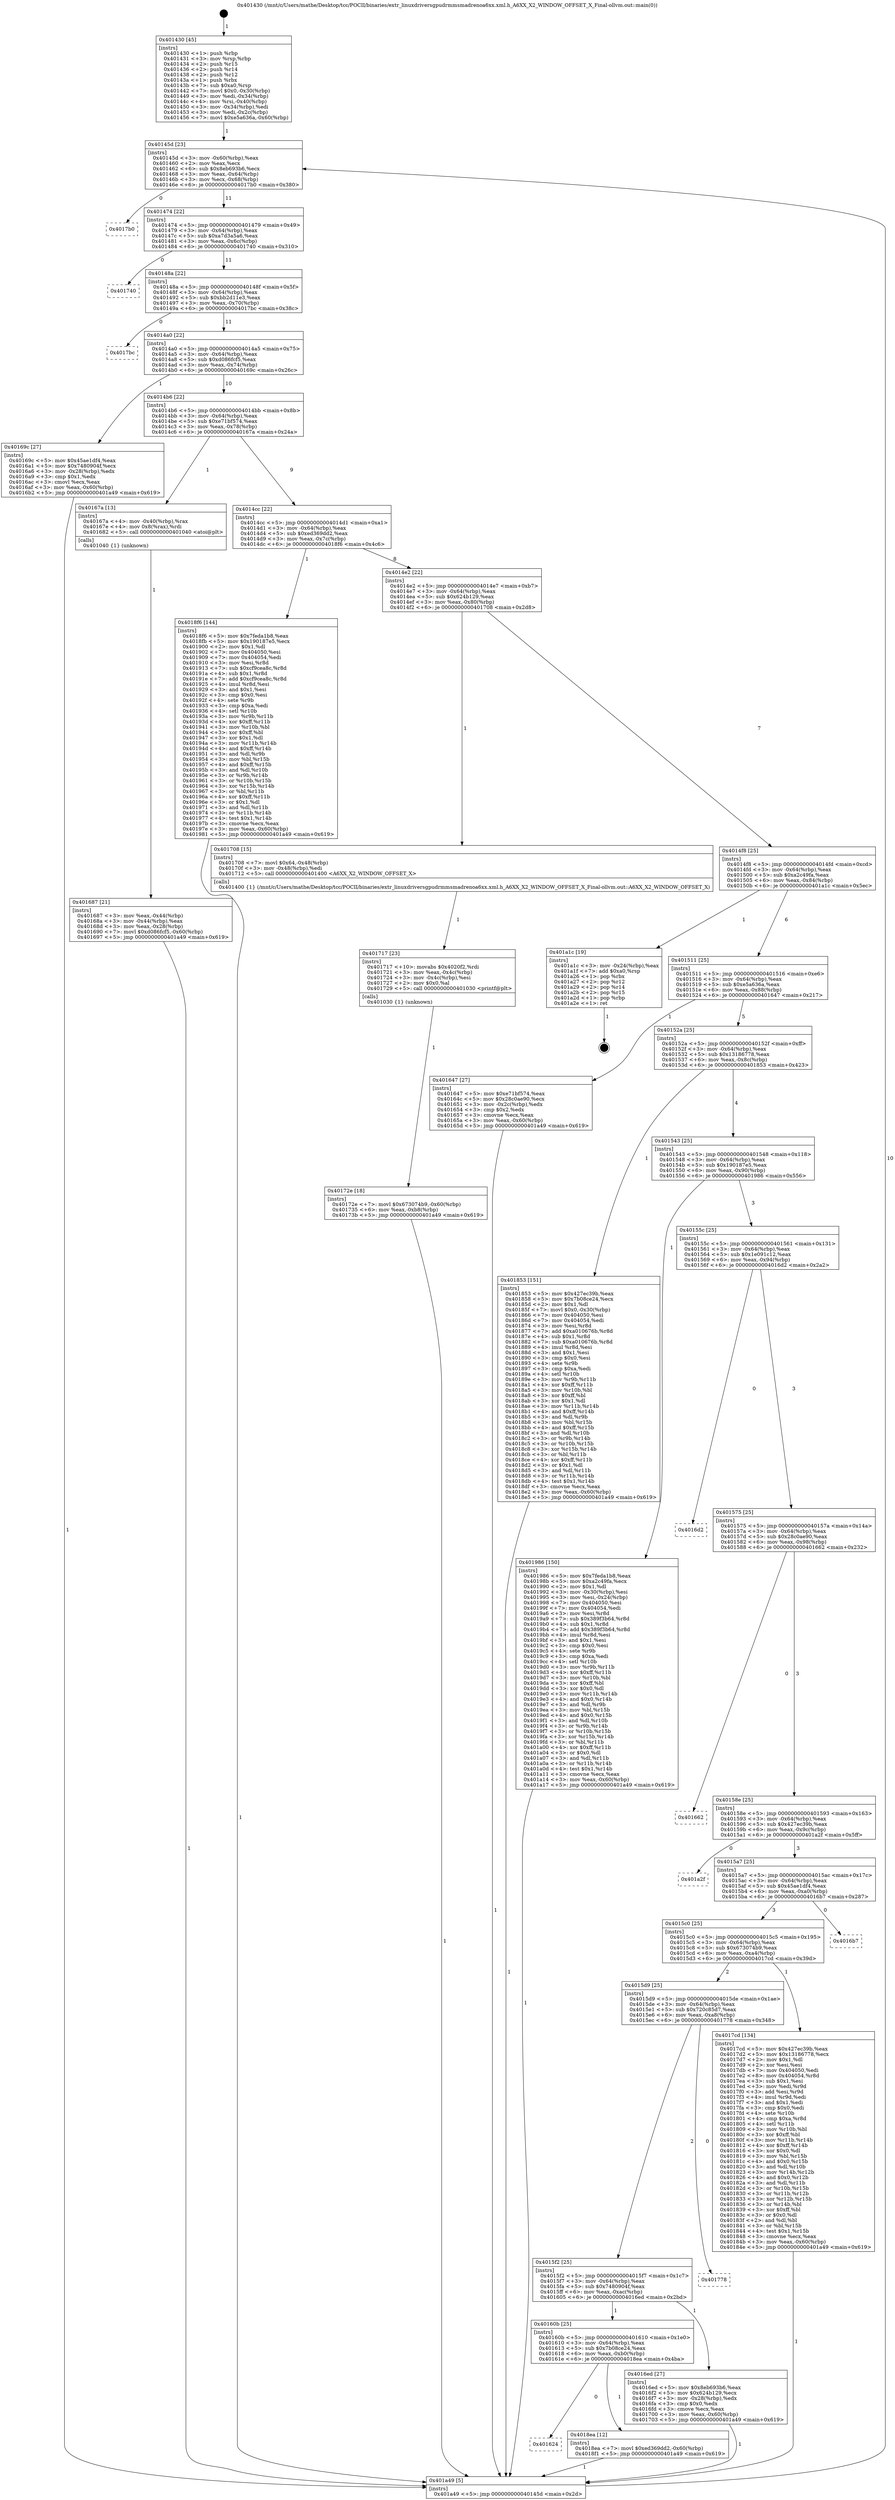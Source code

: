 digraph "0x401430" {
  label = "0x401430 (/mnt/c/Users/mathe/Desktop/tcc/POCII/binaries/extr_linuxdriversgpudrmmsmadrenoa6xx.xml.h_A6XX_X2_WINDOW_OFFSET_X_Final-ollvm.out::main(0))"
  labelloc = "t"
  node[shape=record]

  Entry [label="",width=0.3,height=0.3,shape=circle,fillcolor=black,style=filled]
  "0x40145d" [label="{
     0x40145d [23]\l
     | [instrs]\l
     &nbsp;&nbsp;0x40145d \<+3\>: mov -0x60(%rbp),%eax\l
     &nbsp;&nbsp;0x401460 \<+2\>: mov %eax,%ecx\l
     &nbsp;&nbsp;0x401462 \<+6\>: sub $0x8eb693b6,%ecx\l
     &nbsp;&nbsp;0x401468 \<+3\>: mov %eax,-0x64(%rbp)\l
     &nbsp;&nbsp;0x40146b \<+3\>: mov %ecx,-0x68(%rbp)\l
     &nbsp;&nbsp;0x40146e \<+6\>: je 00000000004017b0 \<main+0x380\>\l
  }"]
  "0x4017b0" [label="{
     0x4017b0\l
  }", style=dashed]
  "0x401474" [label="{
     0x401474 [22]\l
     | [instrs]\l
     &nbsp;&nbsp;0x401474 \<+5\>: jmp 0000000000401479 \<main+0x49\>\l
     &nbsp;&nbsp;0x401479 \<+3\>: mov -0x64(%rbp),%eax\l
     &nbsp;&nbsp;0x40147c \<+5\>: sub $0xa7d3a5a6,%eax\l
     &nbsp;&nbsp;0x401481 \<+3\>: mov %eax,-0x6c(%rbp)\l
     &nbsp;&nbsp;0x401484 \<+6\>: je 0000000000401740 \<main+0x310\>\l
  }"]
  Exit [label="",width=0.3,height=0.3,shape=circle,fillcolor=black,style=filled,peripheries=2]
  "0x401740" [label="{
     0x401740\l
  }", style=dashed]
  "0x40148a" [label="{
     0x40148a [22]\l
     | [instrs]\l
     &nbsp;&nbsp;0x40148a \<+5\>: jmp 000000000040148f \<main+0x5f\>\l
     &nbsp;&nbsp;0x40148f \<+3\>: mov -0x64(%rbp),%eax\l
     &nbsp;&nbsp;0x401492 \<+5\>: sub $0xbb2d11e3,%eax\l
     &nbsp;&nbsp;0x401497 \<+3\>: mov %eax,-0x70(%rbp)\l
     &nbsp;&nbsp;0x40149a \<+6\>: je 00000000004017bc \<main+0x38c\>\l
  }"]
  "0x401624" [label="{
     0x401624\l
  }", style=dashed]
  "0x4017bc" [label="{
     0x4017bc\l
  }", style=dashed]
  "0x4014a0" [label="{
     0x4014a0 [22]\l
     | [instrs]\l
     &nbsp;&nbsp;0x4014a0 \<+5\>: jmp 00000000004014a5 \<main+0x75\>\l
     &nbsp;&nbsp;0x4014a5 \<+3\>: mov -0x64(%rbp),%eax\l
     &nbsp;&nbsp;0x4014a8 \<+5\>: sub $0xd086fcf5,%eax\l
     &nbsp;&nbsp;0x4014ad \<+3\>: mov %eax,-0x74(%rbp)\l
     &nbsp;&nbsp;0x4014b0 \<+6\>: je 000000000040169c \<main+0x26c\>\l
  }"]
  "0x4018ea" [label="{
     0x4018ea [12]\l
     | [instrs]\l
     &nbsp;&nbsp;0x4018ea \<+7\>: movl $0xed369dd2,-0x60(%rbp)\l
     &nbsp;&nbsp;0x4018f1 \<+5\>: jmp 0000000000401a49 \<main+0x619\>\l
  }"]
  "0x40169c" [label="{
     0x40169c [27]\l
     | [instrs]\l
     &nbsp;&nbsp;0x40169c \<+5\>: mov $0x45ae1df4,%eax\l
     &nbsp;&nbsp;0x4016a1 \<+5\>: mov $0x7480904f,%ecx\l
     &nbsp;&nbsp;0x4016a6 \<+3\>: mov -0x28(%rbp),%edx\l
     &nbsp;&nbsp;0x4016a9 \<+3\>: cmp $0x1,%edx\l
     &nbsp;&nbsp;0x4016ac \<+3\>: cmovl %ecx,%eax\l
     &nbsp;&nbsp;0x4016af \<+3\>: mov %eax,-0x60(%rbp)\l
     &nbsp;&nbsp;0x4016b2 \<+5\>: jmp 0000000000401a49 \<main+0x619\>\l
  }"]
  "0x4014b6" [label="{
     0x4014b6 [22]\l
     | [instrs]\l
     &nbsp;&nbsp;0x4014b6 \<+5\>: jmp 00000000004014bb \<main+0x8b\>\l
     &nbsp;&nbsp;0x4014bb \<+3\>: mov -0x64(%rbp),%eax\l
     &nbsp;&nbsp;0x4014be \<+5\>: sub $0xe71bf574,%eax\l
     &nbsp;&nbsp;0x4014c3 \<+3\>: mov %eax,-0x78(%rbp)\l
     &nbsp;&nbsp;0x4014c6 \<+6\>: je 000000000040167a \<main+0x24a\>\l
  }"]
  "0x40172e" [label="{
     0x40172e [18]\l
     | [instrs]\l
     &nbsp;&nbsp;0x40172e \<+7\>: movl $0x673074b9,-0x60(%rbp)\l
     &nbsp;&nbsp;0x401735 \<+6\>: mov %eax,-0xb8(%rbp)\l
     &nbsp;&nbsp;0x40173b \<+5\>: jmp 0000000000401a49 \<main+0x619\>\l
  }"]
  "0x40167a" [label="{
     0x40167a [13]\l
     | [instrs]\l
     &nbsp;&nbsp;0x40167a \<+4\>: mov -0x40(%rbp),%rax\l
     &nbsp;&nbsp;0x40167e \<+4\>: mov 0x8(%rax),%rdi\l
     &nbsp;&nbsp;0x401682 \<+5\>: call 0000000000401040 \<atoi@plt\>\l
     | [calls]\l
     &nbsp;&nbsp;0x401040 \{1\} (unknown)\l
  }"]
  "0x4014cc" [label="{
     0x4014cc [22]\l
     | [instrs]\l
     &nbsp;&nbsp;0x4014cc \<+5\>: jmp 00000000004014d1 \<main+0xa1\>\l
     &nbsp;&nbsp;0x4014d1 \<+3\>: mov -0x64(%rbp),%eax\l
     &nbsp;&nbsp;0x4014d4 \<+5\>: sub $0xed369dd2,%eax\l
     &nbsp;&nbsp;0x4014d9 \<+3\>: mov %eax,-0x7c(%rbp)\l
     &nbsp;&nbsp;0x4014dc \<+6\>: je 00000000004018f6 \<main+0x4c6\>\l
  }"]
  "0x401717" [label="{
     0x401717 [23]\l
     | [instrs]\l
     &nbsp;&nbsp;0x401717 \<+10\>: movabs $0x4020f2,%rdi\l
     &nbsp;&nbsp;0x401721 \<+3\>: mov %eax,-0x4c(%rbp)\l
     &nbsp;&nbsp;0x401724 \<+3\>: mov -0x4c(%rbp),%esi\l
     &nbsp;&nbsp;0x401727 \<+2\>: mov $0x0,%al\l
     &nbsp;&nbsp;0x401729 \<+5\>: call 0000000000401030 \<printf@plt\>\l
     | [calls]\l
     &nbsp;&nbsp;0x401030 \{1\} (unknown)\l
  }"]
  "0x4018f6" [label="{
     0x4018f6 [144]\l
     | [instrs]\l
     &nbsp;&nbsp;0x4018f6 \<+5\>: mov $0x7feda1b8,%eax\l
     &nbsp;&nbsp;0x4018fb \<+5\>: mov $0x190187e5,%ecx\l
     &nbsp;&nbsp;0x401900 \<+2\>: mov $0x1,%dl\l
     &nbsp;&nbsp;0x401902 \<+7\>: mov 0x404050,%esi\l
     &nbsp;&nbsp;0x401909 \<+7\>: mov 0x404054,%edi\l
     &nbsp;&nbsp;0x401910 \<+3\>: mov %esi,%r8d\l
     &nbsp;&nbsp;0x401913 \<+7\>: sub $0xcf9cea8c,%r8d\l
     &nbsp;&nbsp;0x40191a \<+4\>: sub $0x1,%r8d\l
     &nbsp;&nbsp;0x40191e \<+7\>: add $0xcf9cea8c,%r8d\l
     &nbsp;&nbsp;0x401925 \<+4\>: imul %r8d,%esi\l
     &nbsp;&nbsp;0x401929 \<+3\>: and $0x1,%esi\l
     &nbsp;&nbsp;0x40192c \<+3\>: cmp $0x0,%esi\l
     &nbsp;&nbsp;0x40192f \<+4\>: sete %r9b\l
     &nbsp;&nbsp;0x401933 \<+3\>: cmp $0xa,%edi\l
     &nbsp;&nbsp;0x401936 \<+4\>: setl %r10b\l
     &nbsp;&nbsp;0x40193a \<+3\>: mov %r9b,%r11b\l
     &nbsp;&nbsp;0x40193d \<+4\>: xor $0xff,%r11b\l
     &nbsp;&nbsp;0x401941 \<+3\>: mov %r10b,%bl\l
     &nbsp;&nbsp;0x401944 \<+3\>: xor $0xff,%bl\l
     &nbsp;&nbsp;0x401947 \<+3\>: xor $0x1,%dl\l
     &nbsp;&nbsp;0x40194a \<+3\>: mov %r11b,%r14b\l
     &nbsp;&nbsp;0x40194d \<+4\>: and $0xff,%r14b\l
     &nbsp;&nbsp;0x401951 \<+3\>: and %dl,%r9b\l
     &nbsp;&nbsp;0x401954 \<+3\>: mov %bl,%r15b\l
     &nbsp;&nbsp;0x401957 \<+4\>: and $0xff,%r15b\l
     &nbsp;&nbsp;0x40195b \<+3\>: and %dl,%r10b\l
     &nbsp;&nbsp;0x40195e \<+3\>: or %r9b,%r14b\l
     &nbsp;&nbsp;0x401961 \<+3\>: or %r10b,%r15b\l
     &nbsp;&nbsp;0x401964 \<+3\>: xor %r15b,%r14b\l
     &nbsp;&nbsp;0x401967 \<+3\>: or %bl,%r11b\l
     &nbsp;&nbsp;0x40196a \<+4\>: xor $0xff,%r11b\l
     &nbsp;&nbsp;0x40196e \<+3\>: or $0x1,%dl\l
     &nbsp;&nbsp;0x401971 \<+3\>: and %dl,%r11b\l
     &nbsp;&nbsp;0x401974 \<+3\>: or %r11b,%r14b\l
     &nbsp;&nbsp;0x401977 \<+4\>: test $0x1,%r14b\l
     &nbsp;&nbsp;0x40197b \<+3\>: cmovne %ecx,%eax\l
     &nbsp;&nbsp;0x40197e \<+3\>: mov %eax,-0x60(%rbp)\l
     &nbsp;&nbsp;0x401981 \<+5\>: jmp 0000000000401a49 \<main+0x619\>\l
  }"]
  "0x4014e2" [label="{
     0x4014e2 [22]\l
     | [instrs]\l
     &nbsp;&nbsp;0x4014e2 \<+5\>: jmp 00000000004014e7 \<main+0xb7\>\l
     &nbsp;&nbsp;0x4014e7 \<+3\>: mov -0x64(%rbp),%eax\l
     &nbsp;&nbsp;0x4014ea \<+5\>: sub $0x624b129,%eax\l
     &nbsp;&nbsp;0x4014ef \<+3\>: mov %eax,-0x80(%rbp)\l
     &nbsp;&nbsp;0x4014f2 \<+6\>: je 0000000000401708 \<main+0x2d8\>\l
  }"]
  "0x40160b" [label="{
     0x40160b [25]\l
     | [instrs]\l
     &nbsp;&nbsp;0x40160b \<+5\>: jmp 0000000000401610 \<main+0x1e0\>\l
     &nbsp;&nbsp;0x401610 \<+3\>: mov -0x64(%rbp),%eax\l
     &nbsp;&nbsp;0x401613 \<+5\>: sub $0x7b08ce24,%eax\l
     &nbsp;&nbsp;0x401618 \<+6\>: mov %eax,-0xb0(%rbp)\l
     &nbsp;&nbsp;0x40161e \<+6\>: je 00000000004018ea \<main+0x4ba\>\l
  }"]
  "0x401708" [label="{
     0x401708 [15]\l
     | [instrs]\l
     &nbsp;&nbsp;0x401708 \<+7\>: movl $0x64,-0x48(%rbp)\l
     &nbsp;&nbsp;0x40170f \<+3\>: mov -0x48(%rbp),%edi\l
     &nbsp;&nbsp;0x401712 \<+5\>: call 0000000000401400 \<A6XX_X2_WINDOW_OFFSET_X\>\l
     | [calls]\l
     &nbsp;&nbsp;0x401400 \{1\} (/mnt/c/Users/mathe/Desktop/tcc/POCII/binaries/extr_linuxdriversgpudrmmsmadrenoa6xx.xml.h_A6XX_X2_WINDOW_OFFSET_X_Final-ollvm.out::A6XX_X2_WINDOW_OFFSET_X)\l
  }"]
  "0x4014f8" [label="{
     0x4014f8 [25]\l
     | [instrs]\l
     &nbsp;&nbsp;0x4014f8 \<+5\>: jmp 00000000004014fd \<main+0xcd\>\l
     &nbsp;&nbsp;0x4014fd \<+3\>: mov -0x64(%rbp),%eax\l
     &nbsp;&nbsp;0x401500 \<+5\>: sub $0xa2c49fa,%eax\l
     &nbsp;&nbsp;0x401505 \<+6\>: mov %eax,-0x84(%rbp)\l
     &nbsp;&nbsp;0x40150b \<+6\>: je 0000000000401a1c \<main+0x5ec\>\l
  }"]
  "0x4016ed" [label="{
     0x4016ed [27]\l
     | [instrs]\l
     &nbsp;&nbsp;0x4016ed \<+5\>: mov $0x8eb693b6,%eax\l
     &nbsp;&nbsp;0x4016f2 \<+5\>: mov $0x624b129,%ecx\l
     &nbsp;&nbsp;0x4016f7 \<+3\>: mov -0x28(%rbp),%edx\l
     &nbsp;&nbsp;0x4016fa \<+3\>: cmp $0x0,%edx\l
     &nbsp;&nbsp;0x4016fd \<+3\>: cmove %ecx,%eax\l
     &nbsp;&nbsp;0x401700 \<+3\>: mov %eax,-0x60(%rbp)\l
     &nbsp;&nbsp;0x401703 \<+5\>: jmp 0000000000401a49 \<main+0x619\>\l
  }"]
  "0x401a1c" [label="{
     0x401a1c [19]\l
     | [instrs]\l
     &nbsp;&nbsp;0x401a1c \<+3\>: mov -0x24(%rbp),%eax\l
     &nbsp;&nbsp;0x401a1f \<+7\>: add $0xa0,%rsp\l
     &nbsp;&nbsp;0x401a26 \<+1\>: pop %rbx\l
     &nbsp;&nbsp;0x401a27 \<+2\>: pop %r12\l
     &nbsp;&nbsp;0x401a29 \<+2\>: pop %r14\l
     &nbsp;&nbsp;0x401a2b \<+2\>: pop %r15\l
     &nbsp;&nbsp;0x401a2d \<+1\>: pop %rbp\l
     &nbsp;&nbsp;0x401a2e \<+1\>: ret\l
  }"]
  "0x401511" [label="{
     0x401511 [25]\l
     | [instrs]\l
     &nbsp;&nbsp;0x401511 \<+5\>: jmp 0000000000401516 \<main+0xe6\>\l
     &nbsp;&nbsp;0x401516 \<+3\>: mov -0x64(%rbp),%eax\l
     &nbsp;&nbsp;0x401519 \<+5\>: sub $0xe5a636a,%eax\l
     &nbsp;&nbsp;0x40151e \<+6\>: mov %eax,-0x88(%rbp)\l
     &nbsp;&nbsp;0x401524 \<+6\>: je 0000000000401647 \<main+0x217\>\l
  }"]
  "0x4015f2" [label="{
     0x4015f2 [25]\l
     | [instrs]\l
     &nbsp;&nbsp;0x4015f2 \<+5\>: jmp 00000000004015f7 \<main+0x1c7\>\l
     &nbsp;&nbsp;0x4015f7 \<+3\>: mov -0x64(%rbp),%eax\l
     &nbsp;&nbsp;0x4015fa \<+5\>: sub $0x7480904f,%eax\l
     &nbsp;&nbsp;0x4015ff \<+6\>: mov %eax,-0xac(%rbp)\l
     &nbsp;&nbsp;0x401605 \<+6\>: je 00000000004016ed \<main+0x2bd\>\l
  }"]
  "0x401647" [label="{
     0x401647 [27]\l
     | [instrs]\l
     &nbsp;&nbsp;0x401647 \<+5\>: mov $0xe71bf574,%eax\l
     &nbsp;&nbsp;0x40164c \<+5\>: mov $0x28c0ae90,%ecx\l
     &nbsp;&nbsp;0x401651 \<+3\>: mov -0x2c(%rbp),%edx\l
     &nbsp;&nbsp;0x401654 \<+3\>: cmp $0x2,%edx\l
     &nbsp;&nbsp;0x401657 \<+3\>: cmovne %ecx,%eax\l
     &nbsp;&nbsp;0x40165a \<+3\>: mov %eax,-0x60(%rbp)\l
     &nbsp;&nbsp;0x40165d \<+5\>: jmp 0000000000401a49 \<main+0x619\>\l
  }"]
  "0x40152a" [label="{
     0x40152a [25]\l
     | [instrs]\l
     &nbsp;&nbsp;0x40152a \<+5\>: jmp 000000000040152f \<main+0xff\>\l
     &nbsp;&nbsp;0x40152f \<+3\>: mov -0x64(%rbp),%eax\l
     &nbsp;&nbsp;0x401532 \<+5\>: sub $0x13186778,%eax\l
     &nbsp;&nbsp;0x401537 \<+6\>: mov %eax,-0x8c(%rbp)\l
     &nbsp;&nbsp;0x40153d \<+6\>: je 0000000000401853 \<main+0x423\>\l
  }"]
  "0x401a49" [label="{
     0x401a49 [5]\l
     | [instrs]\l
     &nbsp;&nbsp;0x401a49 \<+5\>: jmp 000000000040145d \<main+0x2d\>\l
  }"]
  "0x401430" [label="{
     0x401430 [45]\l
     | [instrs]\l
     &nbsp;&nbsp;0x401430 \<+1\>: push %rbp\l
     &nbsp;&nbsp;0x401431 \<+3\>: mov %rsp,%rbp\l
     &nbsp;&nbsp;0x401434 \<+2\>: push %r15\l
     &nbsp;&nbsp;0x401436 \<+2\>: push %r14\l
     &nbsp;&nbsp;0x401438 \<+2\>: push %r12\l
     &nbsp;&nbsp;0x40143a \<+1\>: push %rbx\l
     &nbsp;&nbsp;0x40143b \<+7\>: sub $0xa0,%rsp\l
     &nbsp;&nbsp;0x401442 \<+7\>: movl $0x0,-0x30(%rbp)\l
     &nbsp;&nbsp;0x401449 \<+3\>: mov %edi,-0x34(%rbp)\l
     &nbsp;&nbsp;0x40144c \<+4\>: mov %rsi,-0x40(%rbp)\l
     &nbsp;&nbsp;0x401450 \<+3\>: mov -0x34(%rbp),%edi\l
     &nbsp;&nbsp;0x401453 \<+3\>: mov %edi,-0x2c(%rbp)\l
     &nbsp;&nbsp;0x401456 \<+7\>: movl $0xe5a636a,-0x60(%rbp)\l
  }"]
  "0x401687" [label="{
     0x401687 [21]\l
     | [instrs]\l
     &nbsp;&nbsp;0x401687 \<+3\>: mov %eax,-0x44(%rbp)\l
     &nbsp;&nbsp;0x40168a \<+3\>: mov -0x44(%rbp),%eax\l
     &nbsp;&nbsp;0x40168d \<+3\>: mov %eax,-0x28(%rbp)\l
     &nbsp;&nbsp;0x401690 \<+7\>: movl $0xd086fcf5,-0x60(%rbp)\l
     &nbsp;&nbsp;0x401697 \<+5\>: jmp 0000000000401a49 \<main+0x619\>\l
  }"]
  "0x401778" [label="{
     0x401778\l
  }", style=dashed]
  "0x401853" [label="{
     0x401853 [151]\l
     | [instrs]\l
     &nbsp;&nbsp;0x401853 \<+5\>: mov $0x427ec39b,%eax\l
     &nbsp;&nbsp;0x401858 \<+5\>: mov $0x7b08ce24,%ecx\l
     &nbsp;&nbsp;0x40185d \<+2\>: mov $0x1,%dl\l
     &nbsp;&nbsp;0x40185f \<+7\>: movl $0x0,-0x30(%rbp)\l
     &nbsp;&nbsp;0x401866 \<+7\>: mov 0x404050,%esi\l
     &nbsp;&nbsp;0x40186d \<+7\>: mov 0x404054,%edi\l
     &nbsp;&nbsp;0x401874 \<+3\>: mov %esi,%r8d\l
     &nbsp;&nbsp;0x401877 \<+7\>: add $0xa010676b,%r8d\l
     &nbsp;&nbsp;0x40187e \<+4\>: sub $0x1,%r8d\l
     &nbsp;&nbsp;0x401882 \<+7\>: sub $0xa010676b,%r8d\l
     &nbsp;&nbsp;0x401889 \<+4\>: imul %r8d,%esi\l
     &nbsp;&nbsp;0x40188d \<+3\>: and $0x1,%esi\l
     &nbsp;&nbsp;0x401890 \<+3\>: cmp $0x0,%esi\l
     &nbsp;&nbsp;0x401893 \<+4\>: sete %r9b\l
     &nbsp;&nbsp;0x401897 \<+3\>: cmp $0xa,%edi\l
     &nbsp;&nbsp;0x40189a \<+4\>: setl %r10b\l
     &nbsp;&nbsp;0x40189e \<+3\>: mov %r9b,%r11b\l
     &nbsp;&nbsp;0x4018a1 \<+4\>: xor $0xff,%r11b\l
     &nbsp;&nbsp;0x4018a5 \<+3\>: mov %r10b,%bl\l
     &nbsp;&nbsp;0x4018a8 \<+3\>: xor $0xff,%bl\l
     &nbsp;&nbsp;0x4018ab \<+3\>: xor $0x1,%dl\l
     &nbsp;&nbsp;0x4018ae \<+3\>: mov %r11b,%r14b\l
     &nbsp;&nbsp;0x4018b1 \<+4\>: and $0xff,%r14b\l
     &nbsp;&nbsp;0x4018b5 \<+3\>: and %dl,%r9b\l
     &nbsp;&nbsp;0x4018b8 \<+3\>: mov %bl,%r15b\l
     &nbsp;&nbsp;0x4018bb \<+4\>: and $0xff,%r15b\l
     &nbsp;&nbsp;0x4018bf \<+3\>: and %dl,%r10b\l
     &nbsp;&nbsp;0x4018c2 \<+3\>: or %r9b,%r14b\l
     &nbsp;&nbsp;0x4018c5 \<+3\>: or %r10b,%r15b\l
     &nbsp;&nbsp;0x4018c8 \<+3\>: xor %r15b,%r14b\l
     &nbsp;&nbsp;0x4018cb \<+3\>: or %bl,%r11b\l
     &nbsp;&nbsp;0x4018ce \<+4\>: xor $0xff,%r11b\l
     &nbsp;&nbsp;0x4018d2 \<+3\>: or $0x1,%dl\l
     &nbsp;&nbsp;0x4018d5 \<+3\>: and %dl,%r11b\l
     &nbsp;&nbsp;0x4018d8 \<+3\>: or %r11b,%r14b\l
     &nbsp;&nbsp;0x4018db \<+4\>: test $0x1,%r14b\l
     &nbsp;&nbsp;0x4018df \<+3\>: cmovne %ecx,%eax\l
     &nbsp;&nbsp;0x4018e2 \<+3\>: mov %eax,-0x60(%rbp)\l
     &nbsp;&nbsp;0x4018e5 \<+5\>: jmp 0000000000401a49 \<main+0x619\>\l
  }"]
  "0x401543" [label="{
     0x401543 [25]\l
     | [instrs]\l
     &nbsp;&nbsp;0x401543 \<+5\>: jmp 0000000000401548 \<main+0x118\>\l
     &nbsp;&nbsp;0x401548 \<+3\>: mov -0x64(%rbp),%eax\l
     &nbsp;&nbsp;0x40154b \<+5\>: sub $0x190187e5,%eax\l
     &nbsp;&nbsp;0x401550 \<+6\>: mov %eax,-0x90(%rbp)\l
     &nbsp;&nbsp;0x401556 \<+6\>: je 0000000000401986 \<main+0x556\>\l
  }"]
  "0x4015d9" [label="{
     0x4015d9 [25]\l
     | [instrs]\l
     &nbsp;&nbsp;0x4015d9 \<+5\>: jmp 00000000004015de \<main+0x1ae\>\l
     &nbsp;&nbsp;0x4015de \<+3\>: mov -0x64(%rbp),%eax\l
     &nbsp;&nbsp;0x4015e1 \<+5\>: sub $0x720c85d7,%eax\l
     &nbsp;&nbsp;0x4015e6 \<+6\>: mov %eax,-0xa8(%rbp)\l
     &nbsp;&nbsp;0x4015ec \<+6\>: je 0000000000401778 \<main+0x348\>\l
  }"]
  "0x401986" [label="{
     0x401986 [150]\l
     | [instrs]\l
     &nbsp;&nbsp;0x401986 \<+5\>: mov $0x7feda1b8,%eax\l
     &nbsp;&nbsp;0x40198b \<+5\>: mov $0xa2c49fa,%ecx\l
     &nbsp;&nbsp;0x401990 \<+2\>: mov $0x1,%dl\l
     &nbsp;&nbsp;0x401992 \<+3\>: mov -0x30(%rbp),%esi\l
     &nbsp;&nbsp;0x401995 \<+3\>: mov %esi,-0x24(%rbp)\l
     &nbsp;&nbsp;0x401998 \<+7\>: mov 0x404050,%esi\l
     &nbsp;&nbsp;0x40199f \<+7\>: mov 0x404054,%edi\l
     &nbsp;&nbsp;0x4019a6 \<+3\>: mov %esi,%r8d\l
     &nbsp;&nbsp;0x4019a9 \<+7\>: sub $0x389f3b64,%r8d\l
     &nbsp;&nbsp;0x4019b0 \<+4\>: sub $0x1,%r8d\l
     &nbsp;&nbsp;0x4019b4 \<+7\>: add $0x389f3b64,%r8d\l
     &nbsp;&nbsp;0x4019bb \<+4\>: imul %r8d,%esi\l
     &nbsp;&nbsp;0x4019bf \<+3\>: and $0x1,%esi\l
     &nbsp;&nbsp;0x4019c2 \<+3\>: cmp $0x0,%esi\l
     &nbsp;&nbsp;0x4019c5 \<+4\>: sete %r9b\l
     &nbsp;&nbsp;0x4019c9 \<+3\>: cmp $0xa,%edi\l
     &nbsp;&nbsp;0x4019cc \<+4\>: setl %r10b\l
     &nbsp;&nbsp;0x4019d0 \<+3\>: mov %r9b,%r11b\l
     &nbsp;&nbsp;0x4019d3 \<+4\>: xor $0xff,%r11b\l
     &nbsp;&nbsp;0x4019d7 \<+3\>: mov %r10b,%bl\l
     &nbsp;&nbsp;0x4019da \<+3\>: xor $0xff,%bl\l
     &nbsp;&nbsp;0x4019dd \<+3\>: xor $0x0,%dl\l
     &nbsp;&nbsp;0x4019e0 \<+3\>: mov %r11b,%r14b\l
     &nbsp;&nbsp;0x4019e3 \<+4\>: and $0x0,%r14b\l
     &nbsp;&nbsp;0x4019e7 \<+3\>: and %dl,%r9b\l
     &nbsp;&nbsp;0x4019ea \<+3\>: mov %bl,%r15b\l
     &nbsp;&nbsp;0x4019ed \<+4\>: and $0x0,%r15b\l
     &nbsp;&nbsp;0x4019f1 \<+3\>: and %dl,%r10b\l
     &nbsp;&nbsp;0x4019f4 \<+3\>: or %r9b,%r14b\l
     &nbsp;&nbsp;0x4019f7 \<+3\>: or %r10b,%r15b\l
     &nbsp;&nbsp;0x4019fa \<+3\>: xor %r15b,%r14b\l
     &nbsp;&nbsp;0x4019fd \<+3\>: or %bl,%r11b\l
     &nbsp;&nbsp;0x401a00 \<+4\>: xor $0xff,%r11b\l
     &nbsp;&nbsp;0x401a04 \<+3\>: or $0x0,%dl\l
     &nbsp;&nbsp;0x401a07 \<+3\>: and %dl,%r11b\l
     &nbsp;&nbsp;0x401a0a \<+3\>: or %r11b,%r14b\l
     &nbsp;&nbsp;0x401a0d \<+4\>: test $0x1,%r14b\l
     &nbsp;&nbsp;0x401a11 \<+3\>: cmovne %ecx,%eax\l
     &nbsp;&nbsp;0x401a14 \<+3\>: mov %eax,-0x60(%rbp)\l
     &nbsp;&nbsp;0x401a17 \<+5\>: jmp 0000000000401a49 \<main+0x619\>\l
  }"]
  "0x40155c" [label="{
     0x40155c [25]\l
     | [instrs]\l
     &nbsp;&nbsp;0x40155c \<+5\>: jmp 0000000000401561 \<main+0x131\>\l
     &nbsp;&nbsp;0x401561 \<+3\>: mov -0x64(%rbp),%eax\l
     &nbsp;&nbsp;0x401564 \<+5\>: sub $0x1e091c12,%eax\l
     &nbsp;&nbsp;0x401569 \<+6\>: mov %eax,-0x94(%rbp)\l
     &nbsp;&nbsp;0x40156f \<+6\>: je 00000000004016d2 \<main+0x2a2\>\l
  }"]
  "0x4017cd" [label="{
     0x4017cd [134]\l
     | [instrs]\l
     &nbsp;&nbsp;0x4017cd \<+5\>: mov $0x427ec39b,%eax\l
     &nbsp;&nbsp;0x4017d2 \<+5\>: mov $0x13186778,%ecx\l
     &nbsp;&nbsp;0x4017d7 \<+2\>: mov $0x1,%dl\l
     &nbsp;&nbsp;0x4017d9 \<+2\>: xor %esi,%esi\l
     &nbsp;&nbsp;0x4017db \<+7\>: mov 0x404050,%edi\l
     &nbsp;&nbsp;0x4017e2 \<+8\>: mov 0x404054,%r8d\l
     &nbsp;&nbsp;0x4017ea \<+3\>: sub $0x1,%esi\l
     &nbsp;&nbsp;0x4017ed \<+3\>: mov %edi,%r9d\l
     &nbsp;&nbsp;0x4017f0 \<+3\>: add %esi,%r9d\l
     &nbsp;&nbsp;0x4017f3 \<+4\>: imul %r9d,%edi\l
     &nbsp;&nbsp;0x4017f7 \<+3\>: and $0x1,%edi\l
     &nbsp;&nbsp;0x4017fa \<+3\>: cmp $0x0,%edi\l
     &nbsp;&nbsp;0x4017fd \<+4\>: sete %r10b\l
     &nbsp;&nbsp;0x401801 \<+4\>: cmp $0xa,%r8d\l
     &nbsp;&nbsp;0x401805 \<+4\>: setl %r11b\l
     &nbsp;&nbsp;0x401809 \<+3\>: mov %r10b,%bl\l
     &nbsp;&nbsp;0x40180c \<+3\>: xor $0xff,%bl\l
     &nbsp;&nbsp;0x40180f \<+3\>: mov %r11b,%r14b\l
     &nbsp;&nbsp;0x401812 \<+4\>: xor $0xff,%r14b\l
     &nbsp;&nbsp;0x401816 \<+3\>: xor $0x0,%dl\l
     &nbsp;&nbsp;0x401819 \<+3\>: mov %bl,%r15b\l
     &nbsp;&nbsp;0x40181c \<+4\>: and $0x0,%r15b\l
     &nbsp;&nbsp;0x401820 \<+3\>: and %dl,%r10b\l
     &nbsp;&nbsp;0x401823 \<+3\>: mov %r14b,%r12b\l
     &nbsp;&nbsp;0x401826 \<+4\>: and $0x0,%r12b\l
     &nbsp;&nbsp;0x40182a \<+3\>: and %dl,%r11b\l
     &nbsp;&nbsp;0x40182d \<+3\>: or %r10b,%r15b\l
     &nbsp;&nbsp;0x401830 \<+3\>: or %r11b,%r12b\l
     &nbsp;&nbsp;0x401833 \<+3\>: xor %r12b,%r15b\l
     &nbsp;&nbsp;0x401836 \<+3\>: or %r14b,%bl\l
     &nbsp;&nbsp;0x401839 \<+3\>: xor $0xff,%bl\l
     &nbsp;&nbsp;0x40183c \<+3\>: or $0x0,%dl\l
     &nbsp;&nbsp;0x40183f \<+2\>: and %dl,%bl\l
     &nbsp;&nbsp;0x401841 \<+3\>: or %bl,%r15b\l
     &nbsp;&nbsp;0x401844 \<+4\>: test $0x1,%r15b\l
     &nbsp;&nbsp;0x401848 \<+3\>: cmovne %ecx,%eax\l
     &nbsp;&nbsp;0x40184b \<+3\>: mov %eax,-0x60(%rbp)\l
     &nbsp;&nbsp;0x40184e \<+5\>: jmp 0000000000401a49 \<main+0x619\>\l
  }"]
  "0x4016d2" [label="{
     0x4016d2\l
  }", style=dashed]
  "0x401575" [label="{
     0x401575 [25]\l
     | [instrs]\l
     &nbsp;&nbsp;0x401575 \<+5\>: jmp 000000000040157a \<main+0x14a\>\l
     &nbsp;&nbsp;0x40157a \<+3\>: mov -0x64(%rbp),%eax\l
     &nbsp;&nbsp;0x40157d \<+5\>: sub $0x28c0ae90,%eax\l
     &nbsp;&nbsp;0x401582 \<+6\>: mov %eax,-0x98(%rbp)\l
     &nbsp;&nbsp;0x401588 \<+6\>: je 0000000000401662 \<main+0x232\>\l
  }"]
  "0x4015c0" [label="{
     0x4015c0 [25]\l
     | [instrs]\l
     &nbsp;&nbsp;0x4015c0 \<+5\>: jmp 00000000004015c5 \<main+0x195\>\l
     &nbsp;&nbsp;0x4015c5 \<+3\>: mov -0x64(%rbp),%eax\l
     &nbsp;&nbsp;0x4015c8 \<+5\>: sub $0x673074b9,%eax\l
     &nbsp;&nbsp;0x4015cd \<+6\>: mov %eax,-0xa4(%rbp)\l
     &nbsp;&nbsp;0x4015d3 \<+6\>: je 00000000004017cd \<main+0x39d\>\l
  }"]
  "0x401662" [label="{
     0x401662\l
  }", style=dashed]
  "0x40158e" [label="{
     0x40158e [25]\l
     | [instrs]\l
     &nbsp;&nbsp;0x40158e \<+5\>: jmp 0000000000401593 \<main+0x163\>\l
     &nbsp;&nbsp;0x401593 \<+3\>: mov -0x64(%rbp),%eax\l
     &nbsp;&nbsp;0x401596 \<+5\>: sub $0x427ec39b,%eax\l
     &nbsp;&nbsp;0x40159b \<+6\>: mov %eax,-0x9c(%rbp)\l
     &nbsp;&nbsp;0x4015a1 \<+6\>: je 0000000000401a2f \<main+0x5ff\>\l
  }"]
  "0x4016b7" [label="{
     0x4016b7\l
  }", style=dashed]
  "0x401a2f" [label="{
     0x401a2f\l
  }", style=dashed]
  "0x4015a7" [label="{
     0x4015a7 [25]\l
     | [instrs]\l
     &nbsp;&nbsp;0x4015a7 \<+5\>: jmp 00000000004015ac \<main+0x17c\>\l
     &nbsp;&nbsp;0x4015ac \<+3\>: mov -0x64(%rbp),%eax\l
     &nbsp;&nbsp;0x4015af \<+5\>: sub $0x45ae1df4,%eax\l
     &nbsp;&nbsp;0x4015b4 \<+6\>: mov %eax,-0xa0(%rbp)\l
     &nbsp;&nbsp;0x4015ba \<+6\>: je 00000000004016b7 \<main+0x287\>\l
  }"]
  Entry -> "0x401430" [label=" 1"]
  "0x40145d" -> "0x4017b0" [label=" 0"]
  "0x40145d" -> "0x401474" [label=" 11"]
  "0x401a1c" -> Exit [label=" 1"]
  "0x401474" -> "0x401740" [label=" 0"]
  "0x401474" -> "0x40148a" [label=" 11"]
  "0x401986" -> "0x401a49" [label=" 1"]
  "0x40148a" -> "0x4017bc" [label=" 0"]
  "0x40148a" -> "0x4014a0" [label=" 11"]
  "0x4018f6" -> "0x401a49" [label=" 1"]
  "0x4014a0" -> "0x40169c" [label=" 1"]
  "0x4014a0" -> "0x4014b6" [label=" 10"]
  "0x4018ea" -> "0x401a49" [label=" 1"]
  "0x4014b6" -> "0x40167a" [label=" 1"]
  "0x4014b6" -> "0x4014cc" [label=" 9"]
  "0x40160b" -> "0x4018ea" [label=" 1"]
  "0x4014cc" -> "0x4018f6" [label=" 1"]
  "0x4014cc" -> "0x4014e2" [label=" 8"]
  "0x40160b" -> "0x401624" [label=" 0"]
  "0x4014e2" -> "0x401708" [label=" 1"]
  "0x4014e2" -> "0x4014f8" [label=" 7"]
  "0x401853" -> "0x401a49" [label=" 1"]
  "0x4014f8" -> "0x401a1c" [label=" 1"]
  "0x4014f8" -> "0x401511" [label=" 6"]
  "0x4017cd" -> "0x401a49" [label=" 1"]
  "0x401511" -> "0x401647" [label=" 1"]
  "0x401511" -> "0x40152a" [label=" 5"]
  "0x401647" -> "0x401a49" [label=" 1"]
  "0x401430" -> "0x40145d" [label=" 1"]
  "0x401a49" -> "0x40145d" [label=" 10"]
  "0x40167a" -> "0x401687" [label=" 1"]
  "0x401687" -> "0x401a49" [label=" 1"]
  "0x40169c" -> "0x401a49" [label=" 1"]
  "0x401717" -> "0x40172e" [label=" 1"]
  "0x40152a" -> "0x401853" [label=" 1"]
  "0x40152a" -> "0x401543" [label=" 4"]
  "0x401708" -> "0x401717" [label=" 1"]
  "0x401543" -> "0x401986" [label=" 1"]
  "0x401543" -> "0x40155c" [label=" 3"]
  "0x4015f2" -> "0x40160b" [label=" 1"]
  "0x40155c" -> "0x4016d2" [label=" 0"]
  "0x40155c" -> "0x401575" [label=" 3"]
  "0x4015f2" -> "0x4016ed" [label=" 1"]
  "0x401575" -> "0x401662" [label=" 0"]
  "0x401575" -> "0x40158e" [label=" 3"]
  "0x4015d9" -> "0x4015f2" [label=" 2"]
  "0x40158e" -> "0x401a2f" [label=" 0"]
  "0x40158e" -> "0x4015a7" [label=" 3"]
  "0x4015d9" -> "0x401778" [label=" 0"]
  "0x4015a7" -> "0x4016b7" [label=" 0"]
  "0x4015a7" -> "0x4015c0" [label=" 3"]
  "0x40172e" -> "0x401a49" [label=" 1"]
  "0x4015c0" -> "0x4017cd" [label=" 1"]
  "0x4015c0" -> "0x4015d9" [label=" 2"]
  "0x4016ed" -> "0x401a49" [label=" 1"]
}
